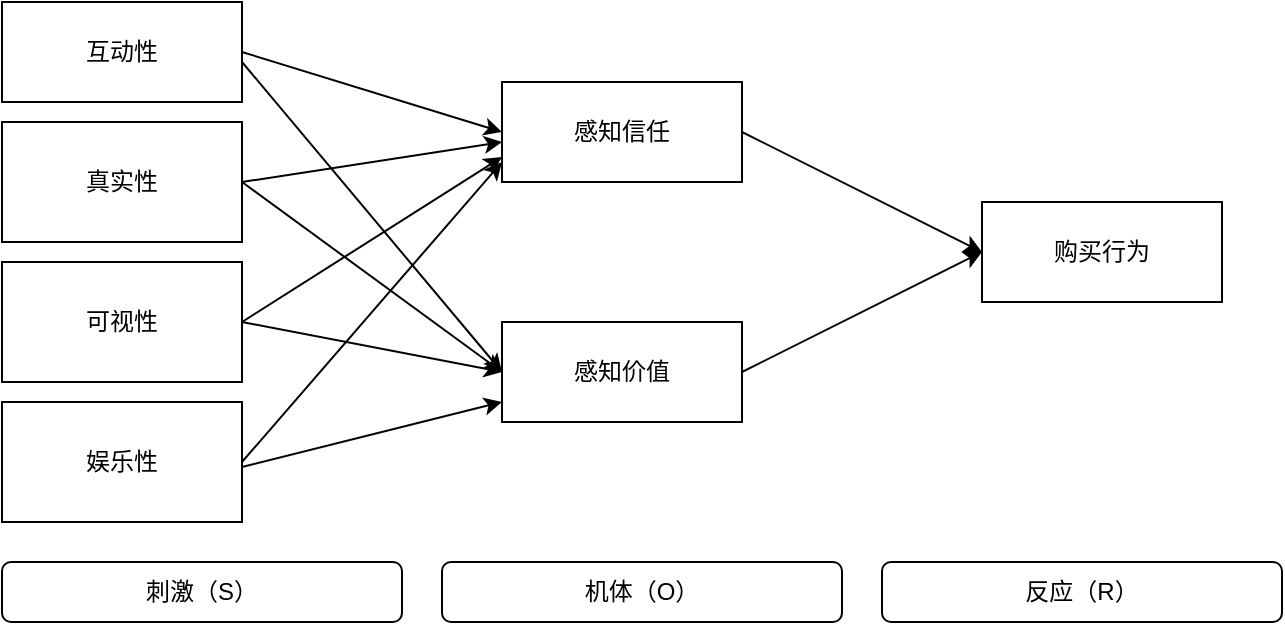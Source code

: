 <mxfile version="22.0.6" type="github">
  <diagram name="Page-1" id="Xtkz2V2qiTChrQ2ADpfk">
    <mxGraphModel dx="1184" dy="763" grid="1" gridSize="10" guides="1" tooltips="1" connect="1" arrows="1" fold="1" page="1" pageScale="1" pageWidth="850" pageHeight="1100" math="0" shadow="0">
      <root>
        <mxCell id="0" />
        <mxCell id="1" parent="0" />
        <mxCell id="QVoLoS6mU9tvlEfIgqkD-1" value="互动性" style="rounded=0;whiteSpace=wrap;html=1;" vertex="1" parent="1">
          <mxGeometry x="160" y="210" width="120" height="50" as="geometry" />
        </mxCell>
        <mxCell id="QVoLoS6mU9tvlEfIgqkD-2" value="娱乐性" style="rounded=0;whiteSpace=wrap;html=1;" vertex="1" parent="1">
          <mxGeometry x="160" y="410" width="120" height="60" as="geometry" />
        </mxCell>
        <mxCell id="QVoLoS6mU9tvlEfIgqkD-3" value="可视性" style="rounded=0;whiteSpace=wrap;html=1;" vertex="1" parent="1">
          <mxGeometry x="160" y="340" width="120" height="60" as="geometry" />
        </mxCell>
        <mxCell id="QVoLoS6mU9tvlEfIgqkD-4" value="真实性" style="rounded=0;whiteSpace=wrap;html=1;" vertex="1" parent="1">
          <mxGeometry x="160" y="270" width="120" height="60" as="geometry" />
        </mxCell>
        <mxCell id="QVoLoS6mU9tvlEfIgqkD-5" value="刺激（S）" style="rounded=1;whiteSpace=wrap;html=1;" vertex="1" parent="1">
          <mxGeometry x="160" y="490" width="200" height="30" as="geometry" />
        </mxCell>
        <mxCell id="QVoLoS6mU9tvlEfIgqkD-6" value="反应（R）" style="rounded=1;whiteSpace=wrap;html=1;" vertex="1" parent="1">
          <mxGeometry x="600" y="490" width="200" height="30" as="geometry" />
        </mxCell>
        <mxCell id="QVoLoS6mU9tvlEfIgqkD-7" value="机体（O）" style="rounded=1;whiteSpace=wrap;html=1;" vertex="1" parent="1">
          <mxGeometry x="380" y="490" width="200" height="30" as="geometry" />
        </mxCell>
        <mxCell id="QVoLoS6mU9tvlEfIgqkD-8" value="感知信任" style="rounded=0;whiteSpace=wrap;html=1;" vertex="1" parent="1">
          <mxGeometry x="410" y="250" width="120" height="50" as="geometry" />
        </mxCell>
        <mxCell id="QVoLoS6mU9tvlEfIgqkD-9" value="感知价值" style="rounded=0;whiteSpace=wrap;html=1;" vertex="1" parent="1">
          <mxGeometry x="410" y="370" width="120" height="50" as="geometry" />
        </mxCell>
        <mxCell id="QVoLoS6mU9tvlEfIgqkD-10" value="购买行为" style="rounded=0;whiteSpace=wrap;html=1;" vertex="1" parent="1">
          <mxGeometry x="650" y="310" width="120" height="50" as="geometry" />
        </mxCell>
        <mxCell id="QVoLoS6mU9tvlEfIgqkD-11" value="" style="endArrow=classic;html=1;rounded=0;exitX=1;exitY=0.5;exitDx=0;exitDy=0;entryX=0;entryY=0.5;entryDx=0;entryDy=0;" edge="1" parent="1" source="QVoLoS6mU9tvlEfIgqkD-1" target="QVoLoS6mU9tvlEfIgqkD-8">
          <mxGeometry width="50" height="50" relative="1" as="geometry">
            <mxPoint x="400" y="420" as="sourcePoint" />
            <mxPoint x="450" y="370" as="targetPoint" />
          </mxGeometry>
        </mxCell>
        <mxCell id="QVoLoS6mU9tvlEfIgqkD-12" value="" style="endArrow=classic;html=1;rounded=0;" edge="1" parent="1">
          <mxGeometry width="50" height="50" relative="1" as="geometry">
            <mxPoint x="280" y="300" as="sourcePoint" />
            <mxPoint x="410" y="280" as="targetPoint" />
          </mxGeometry>
        </mxCell>
        <mxCell id="QVoLoS6mU9tvlEfIgqkD-13" value="" style="endArrow=classic;html=1;rounded=0;exitX=1;exitY=0.5;exitDx=0;exitDy=0;entryX=0;entryY=0.5;entryDx=0;entryDy=0;" edge="1" parent="1" target="QVoLoS6mU9tvlEfIgqkD-9">
          <mxGeometry width="50" height="50" relative="1" as="geometry">
            <mxPoint x="280" y="240" as="sourcePoint" />
            <mxPoint x="410" y="280" as="targetPoint" />
          </mxGeometry>
        </mxCell>
        <mxCell id="QVoLoS6mU9tvlEfIgqkD-14" value="" style="endArrow=classic;html=1;rounded=0;exitX=1;exitY=0.5;exitDx=0;exitDy=0;entryX=0;entryY=0.5;entryDx=0;entryDy=0;" edge="1" parent="1" source="QVoLoS6mU9tvlEfIgqkD-4" target="QVoLoS6mU9tvlEfIgqkD-9">
          <mxGeometry width="50" height="50" relative="1" as="geometry">
            <mxPoint x="310" y="265" as="sourcePoint" />
            <mxPoint x="440" y="305" as="targetPoint" />
          </mxGeometry>
        </mxCell>
        <mxCell id="QVoLoS6mU9tvlEfIgqkD-15" value="" style="endArrow=classic;html=1;rounded=0;exitX=1;exitY=0.5;exitDx=0;exitDy=0;entryX=0;entryY=0.5;entryDx=0;entryDy=0;" edge="1" parent="1" source="QVoLoS6mU9tvlEfIgqkD-8" target="QVoLoS6mU9tvlEfIgqkD-10">
          <mxGeometry width="50" height="50" relative="1" as="geometry">
            <mxPoint x="400" y="420" as="sourcePoint" />
            <mxPoint x="450" y="370" as="targetPoint" />
          </mxGeometry>
        </mxCell>
        <mxCell id="QVoLoS6mU9tvlEfIgqkD-16" value="" style="endArrow=classic;html=1;rounded=0;exitX=1;exitY=0.5;exitDx=0;exitDy=0;entryX=0;entryY=0.5;entryDx=0;entryDy=0;" edge="1" parent="1" source="QVoLoS6mU9tvlEfIgqkD-9" target="QVoLoS6mU9tvlEfIgqkD-10">
          <mxGeometry width="50" height="50" relative="1" as="geometry">
            <mxPoint x="540" y="285" as="sourcePoint" />
            <mxPoint x="630" y="330" as="targetPoint" />
          </mxGeometry>
        </mxCell>
        <mxCell id="QVoLoS6mU9tvlEfIgqkD-17" value="" style="endArrow=classic;html=1;rounded=0;exitX=1;exitY=0.5;exitDx=0;exitDy=0;entryX=0;entryY=0.5;entryDx=0;entryDy=0;" edge="1" parent="1" source="QVoLoS6mU9tvlEfIgqkD-3" target="QVoLoS6mU9tvlEfIgqkD-9">
          <mxGeometry width="50" height="50" relative="1" as="geometry">
            <mxPoint x="290" y="310" as="sourcePoint" />
            <mxPoint x="420" y="405" as="targetPoint" />
          </mxGeometry>
        </mxCell>
        <mxCell id="QVoLoS6mU9tvlEfIgqkD-19" value="" style="endArrow=classic;html=1;rounded=0;entryX=0;entryY=0.75;entryDx=0;entryDy=0;" edge="1" parent="1" target="QVoLoS6mU9tvlEfIgqkD-8">
          <mxGeometry width="50" height="50" relative="1" as="geometry">
            <mxPoint x="280" y="370" as="sourcePoint" />
            <mxPoint x="420" y="405" as="targetPoint" />
          </mxGeometry>
        </mxCell>
        <mxCell id="QVoLoS6mU9tvlEfIgqkD-20" value="" style="endArrow=classic;html=1;rounded=0;exitX=1;exitY=0.5;exitDx=0;exitDy=0;entryX=0;entryY=0.75;entryDx=0;entryDy=0;" edge="1" parent="1">
          <mxGeometry width="50" height="50" relative="1" as="geometry">
            <mxPoint x="280" y="442.5" as="sourcePoint" />
            <mxPoint x="410" y="410" as="targetPoint" />
          </mxGeometry>
        </mxCell>
        <mxCell id="QVoLoS6mU9tvlEfIgqkD-27" value="" style="endArrow=classic;html=1;rounded=0;exitX=1;exitY=0.5;exitDx=0;exitDy=0;" edge="1" parent="1" source="QVoLoS6mU9tvlEfIgqkD-2">
          <mxGeometry width="50" height="50" relative="1" as="geometry">
            <mxPoint x="280" y="430" as="sourcePoint" />
            <mxPoint x="410" y="290" as="targetPoint" />
          </mxGeometry>
        </mxCell>
      </root>
    </mxGraphModel>
  </diagram>
</mxfile>
